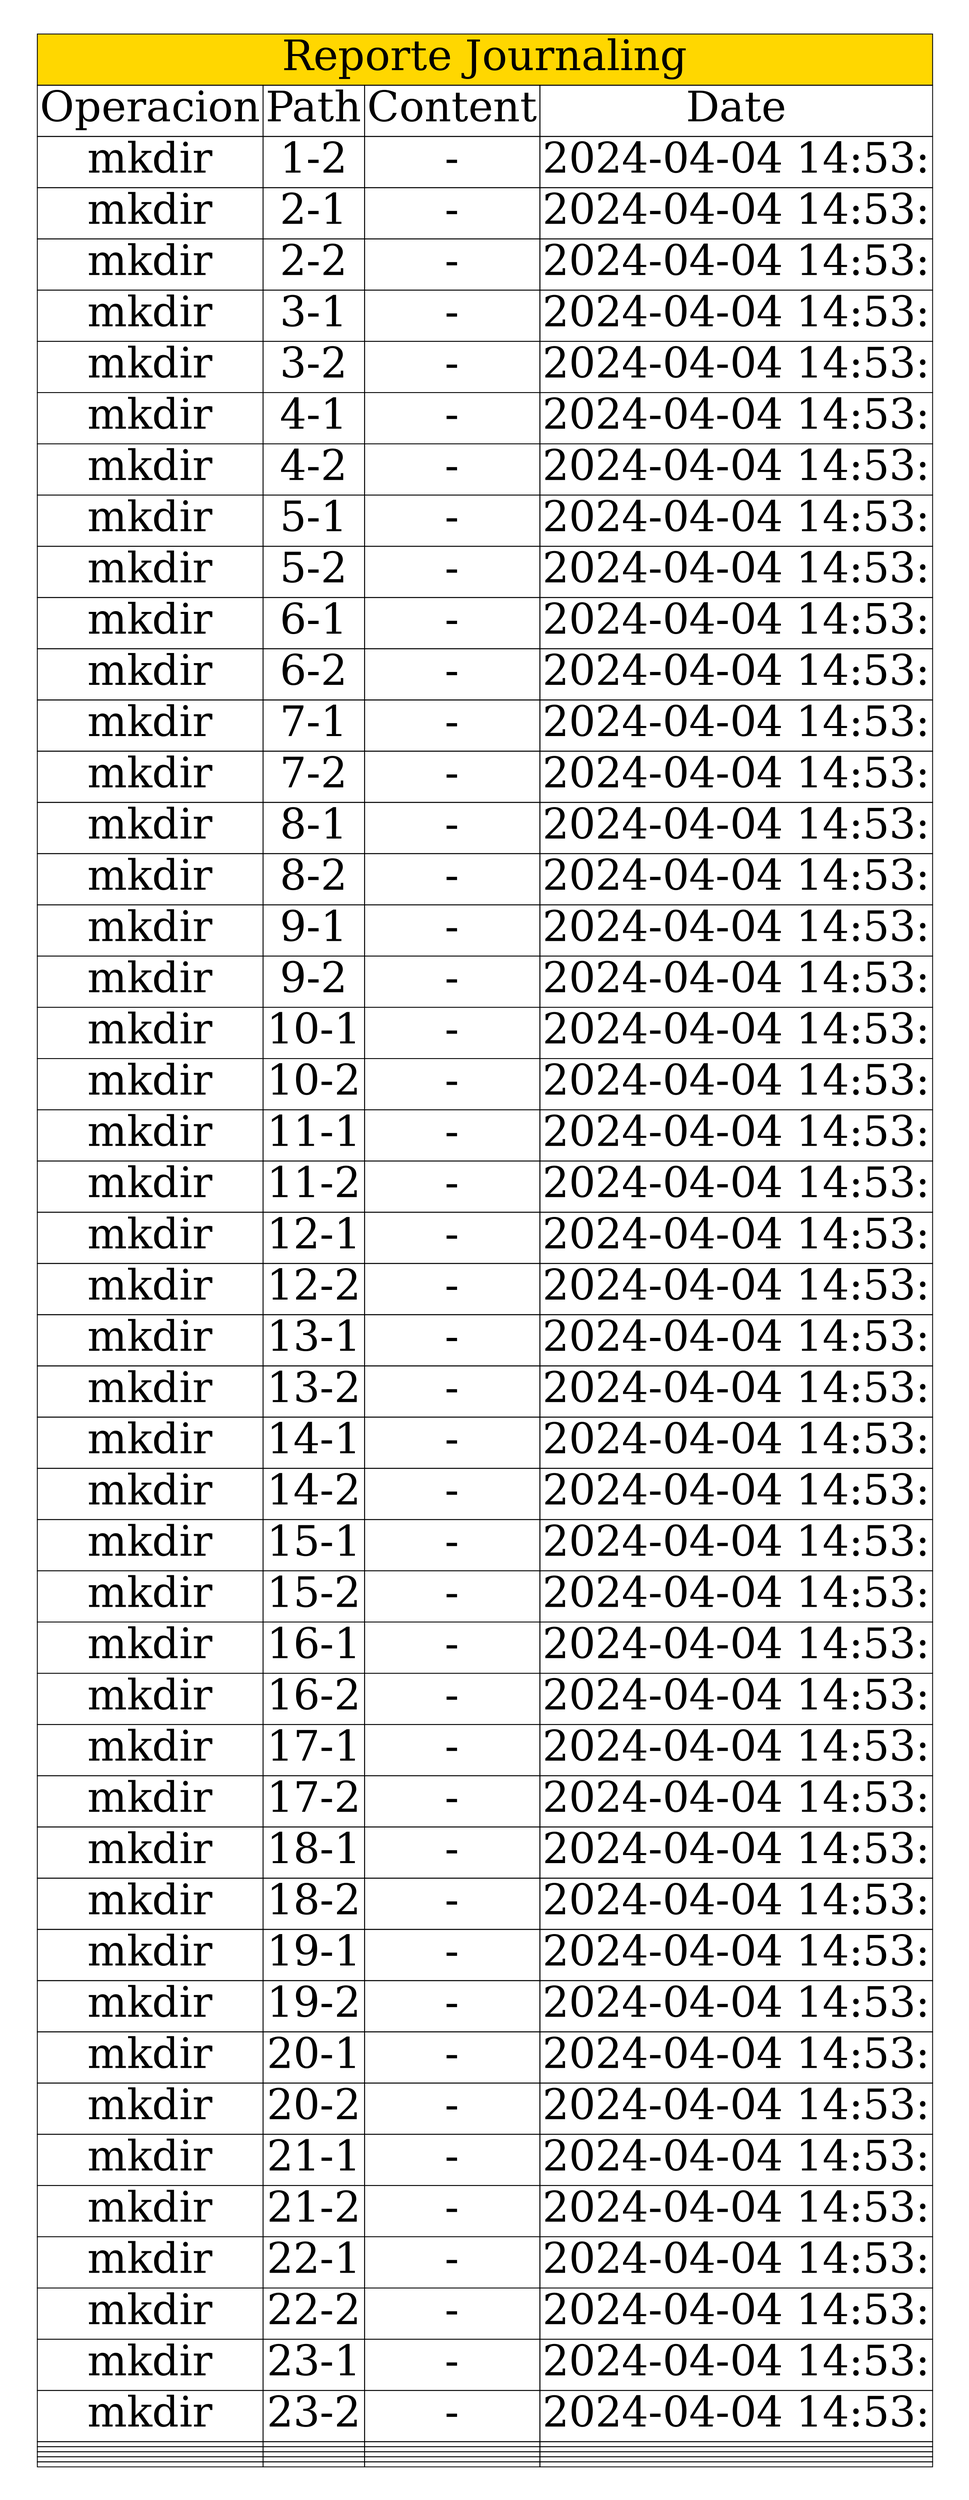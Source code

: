 digraph H {
			labelloc="t";
			label="Disco B";
			fontsize="50"
			graph [pad="0.5", nodesep="0.5", ranksep="1"];
			node [shape=plaintext]
			rankdir=LR;label=<
				<table  border="0" cellborder="1" cellspacing="0"><tr><td colspan="4" style="filled" bgcolor="#FFD700"  port='1'>Reporte Journaling</td></tr><tr><td>Operacion</td><td port='2'>Path</td><td>Content</td><td>Date</td></tr><tr><td>mkdir</td><td port='3'>1-2</td><td>-</td><td>2024-04-04 14:53:</td></tr><tr><td>mkdir</td><td port='4'>2-1</td><td>-</td><td>2024-04-04 14:53:</td></tr><tr><td>mkdir</td><td port='5'>2-2</td><td>-</td><td>2024-04-04 14:53:</td></tr><tr><td>mkdir</td><td port='6'>3-1</td><td>-</td><td>2024-04-04 14:53:</td></tr><tr><td>mkdir</td><td port='7'>3-2</td><td>-</td><td>2024-04-04 14:53:</td></tr><tr><td>mkdir</td><td port='8'>4-1</td><td>-</td><td>2024-04-04 14:53:</td></tr><tr><td>mkdir</td><td port='9'>4-2</td><td>-</td><td>2024-04-04 14:53:</td></tr><tr><td>mkdir</td><td port='10'>5-1</td><td>-</td><td>2024-04-04 14:53:</td></tr><tr><td>mkdir</td><td port='11'>5-2</td><td>-</td><td>2024-04-04 14:53:</td></tr><tr><td>mkdir</td><td port='12'>6-1</td><td>-</td><td>2024-04-04 14:53:</td></tr><tr><td>mkdir</td><td port='13'>6-2</td><td>-</td><td>2024-04-04 14:53:</td></tr><tr><td>mkdir</td><td port='14'>7-1</td><td>-</td><td>2024-04-04 14:53:</td></tr><tr><td>mkdir</td><td port='15'>7-2</td><td>-</td><td>2024-04-04 14:53:</td></tr><tr><td>mkdir</td><td port='16'>8-1</td><td>-</td><td>2024-04-04 14:53:</td></tr><tr><td>mkdir</td><td port='17'>8-2</td><td>-</td><td>2024-04-04 14:53:</td></tr><tr><td>mkdir</td><td port='18'>9-1</td><td>-</td><td>2024-04-04 14:53:</td></tr><tr><td>mkdir</td><td port='19'>9-2</td><td>-</td><td>2024-04-04 14:53:</td></tr><tr><td>mkdir</td><td port='20'>10-1</td><td>-</td><td>2024-04-04 14:53:</td></tr><tr><td>mkdir</td><td port='21'>10-2</td><td>-</td><td>2024-04-04 14:53:</td></tr><tr><td>mkdir</td><td port='22'>11-1</td><td>-</td><td>2024-04-04 14:53:</td></tr><tr><td>mkdir</td><td port='23'>11-2</td><td>-</td><td>2024-04-04 14:53:</td></tr><tr><td>mkdir</td><td port='24'>12-1</td><td>-</td><td>2024-04-04 14:53:</td></tr><tr><td>mkdir</td><td port='25'>12-2</td><td>-</td><td>2024-04-04 14:53:</td></tr><tr><td>mkdir</td><td port='26'>13-1</td><td>-</td><td>2024-04-04 14:53:</td></tr><tr><td>mkdir</td><td port='27'>13-2</td><td>-</td><td>2024-04-04 14:53:</td></tr><tr><td>mkdir</td><td port='28'>14-1</td><td>-</td><td>2024-04-04 14:53:</td></tr><tr><td>mkdir</td><td port='29'>14-2</td><td>-</td><td>2024-04-04 14:53:</td></tr><tr><td>mkdir</td><td port='30'>15-1</td><td>-</td><td>2024-04-04 14:53:</td></tr><tr><td>mkdir</td><td port='31'>15-2</td><td>-</td><td>2024-04-04 14:53:</td></tr><tr><td>mkdir</td><td port='32'>16-1</td><td>-</td><td>2024-04-04 14:53:</td></tr><tr><td>mkdir</td><td port='33'>16-2</td><td>-</td><td>2024-04-04 14:53:</td></tr><tr><td>mkdir</td><td port='34'>17-1</td><td>-</td><td>2024-04-04 14:53:</td></tr><tr><td>mkdir</td><td port='35'>17-2</td><td>-</td><td>2024-04-04 14:53:</td></tr><tr><td>mkdir</td><td port='36'>18-1</td><td>-</td><td>2024-04-04 14:53:</td></tr><tr><td>mkdir</td><td port='37'>18-2</td><td>-</td><td>2024-04-04 14:53:</td></tr><tr><td>mkdir</td><td port='38'>19-1</td><td>-</td><td>2024-04-04 14:53:</td></tr><tr><td>mkdir</td><td port='39'>19-2</td><td>-</td><td>2024-04-04 14:53:</td></tr><tr><td>mkdir</td><td port='40'>20-1</td><td>-</td><td>2024-04-04 14:53:</td></tr><tr><td>mkdir</td><td port='41'>20-2</td><td>-</td><td>2024-04-04 14:53:</td></tr><tr><td>mkdir</td><td port='42'>21-1</td><td>-</td><td>2024-04-04 14:53:</td></tr><tr><td>mkdir</td><td port='43'>21-2</td><td>-</td><td>2024-04-04 14:53:</td></tr><tr><td>mkdir</td><td port='44'>22-1</td><td>-</td><td>2024-04-04 14:53:</td></tr><tr><td>mkdir</td><td port='45'>22-2</td><td>-</td><td>2024-04-04 14:53:</td></tr><tr><td>mkdir</td><td port='46'>23-1</td><td>-</td><td>2024-04-04 14:53:</td></tr><tr><td>mkdir</td><td port='47'>23-2</td><td>-</td><td>2024-04-04 14:53:</td></tr><tr><td></td><td port='48'></td><td></td><td></td></tr><tr><td></td><td port='49'></td><td></td><td></td></tr><tr><td></td><td port='50'></td><td></td><td></td></tr><tr><td></td><td port='51'></td><td></td><td></td></tr><tr><td></td><td port='52'></td><td></td><td></td></tr></table>
					>;}